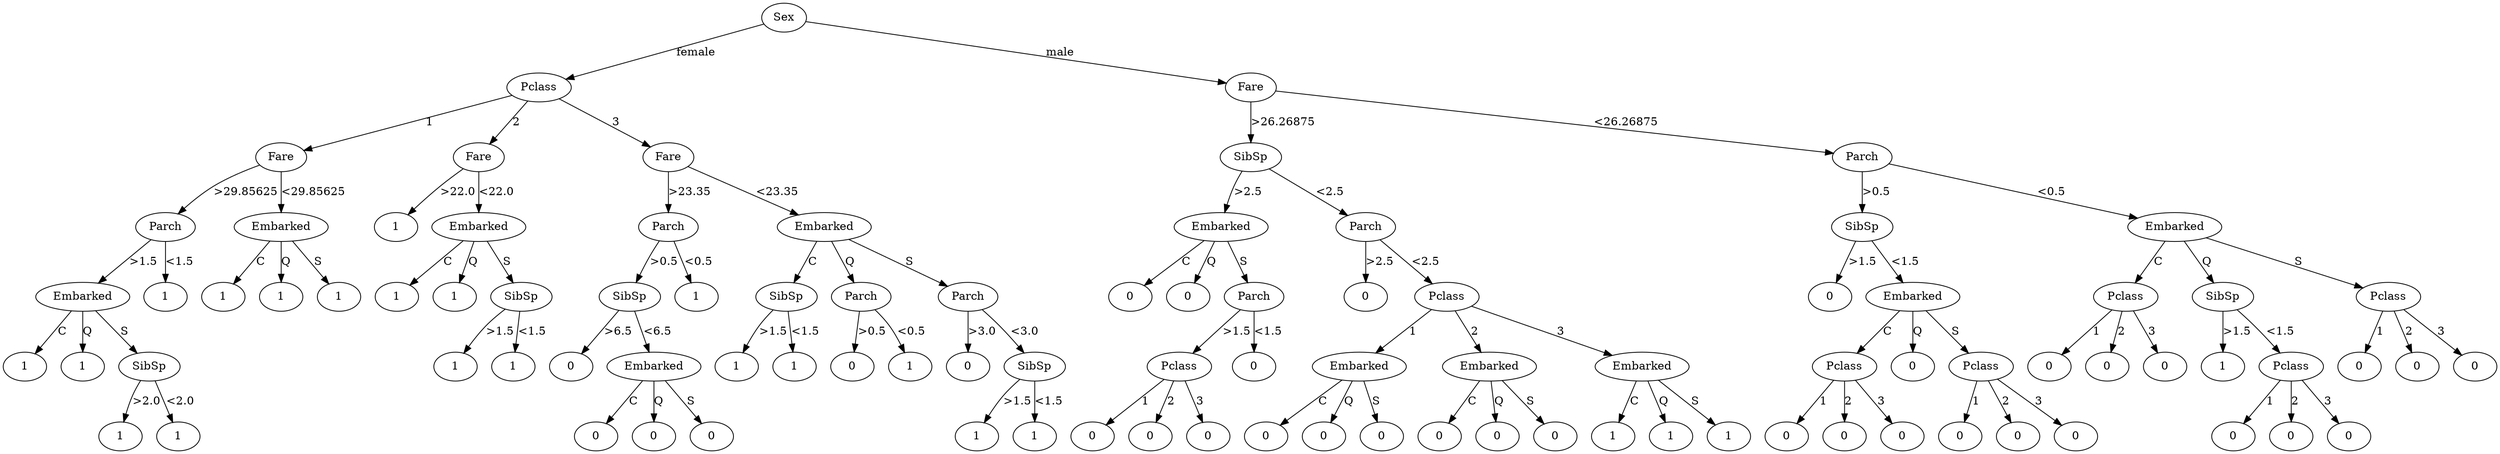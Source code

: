 // Decision Tree
digraph {
	149 [label=Sex]
	148 [label=Pclass]
	149 -> 148 [label=female]
	147 [label=Fare]
	148 -> 147 [label=1]
	146 [label=Parch]
	147 -> 146 [label=">29.85625"]
	145 [label=Embarked]
	146 -> 145 [label=">1.5"]
	144 [label=1]
	145 -> 144 [label=C]
	143 [label=1]
	145 -> 143 [label=Q]
	142 [label=SibSp]
	145 -> 142 [label=S]
	141 [label=1]
	142 -> 141 [label=">2.0"]
	140 [label=1]
	142 -> 140 [label="<2.0"]
	139 [label=1]
	146 -> 139 [label="<1.5"]
	138 [label=Embarked]
	147 -> 138 [label="<29.85625"]
	137 [label=1]
	138 -> 137 [label=C]
	136 [label=1]
	138 -> 136 [label=Q]
	135 [label=1]
	138 -> 135 [label=S]
	134 [label=Fare]
	148 -> 134 [label=2]
	133 [label=1]
	134 -> 133 [label=">22.0"]
	132 [label=Embarked]
	134 -> 132 [label="<22.0"]
	131 [label=1]
	132 -> 131 [label=C]
	130 [label=1]
	132 -> 130 [label=Q]
	129 [label=SibSp]
	132 -> 129 [label=S]
	128 [label=1]
	129 -> 128 [label=">1.5"]
	127 [label=1]
	129 -> 127 [label="<1.5"]
	126 [label=Fare]
	148 -> 126 [label=3]
	125 [label=Parch]
	126 -> 125 [label=">23.35"]
	124 [label=SibSp]
	125 -> 124 [label=">0.5"]
	123 [label=0]
	124 -> 123 [label=">6.5"]
	122 [label=Embarked]
	124 -> 122 [label="<6.5"]
	121 [label=0]
	122 -> 121 [label=C]
	120 [label=0]
	122 -> 120 [label=Q]
	119 [label=0]
	122 -> 119 [label=S]
	118 [label=1]
	125 -> 118 [label="<0.5"]
	117 [label=Embarked]
	126 -> 117 [label="<23.35"]
	116 [label=SibSp]
	117 -> 116 [label=C]
	115 [label=1]
	116 -> 115 [label=">1.5"]
	114 [label=1]
	116 -> 114 [label="<1.5"]
	113 [label=Parch]
	117 -> 113 [label=Q]
	112 [label=0]
	113 -> 112 [label=">0.5"]
	111 [label=1]
	113 -> 111 [label="<0.5"]
	110 [label=Parch]
	117 -> 110 [label=S]
	109 [label=0]
	110 -> 109 [label=">3.0"]
	108 [label=SibSp]
	110 -> 108 [label="<3.0"]
	107 [label=1]
	108 -> 107 [label=">1.5"]
	106 [label=1]
	108 -> 106 [label="<1.5"]
	105 [label=Fare]
	149 -> 105 [label=male]
	104 [label=SibSp]
	105 -> 104 [label=">26.26875"]
	103 [label=Embarked]
	104 -> 103 [label=">2.5"]
	102 [label=0]
	103 -> 102 [label=C]
	101 [label=0]
	103 -> 101 [label=Q]
	100 [label=Parch]
	103 -> 100 [label=S]
	99 [label=Pclass]
	100 -> 99 [label=">1.5"]
	98 [label=0]
	99 -> 98 [label=1]
	97 [label=0]
	99 -> 97 [label=2]
	96 [label=0]
	99 -> 96 [label=3]
	95 [label=0]
	100 -> 95 [label="<1.5"]
	94 [label=Parch]
	104 -> 94 [label="<2.5"]
	93 [label=0]
	94 -> 93 [label=">2.5"]
	92 [label=Pclass]
	94 -> 92 [label="<2.5"]
	91 [label=Embarked]
	92 -> 91 [label=1]
	90 [label=0]
	91 -> 90 [label=C]
	89 [label=0]
	91 -> 89 [label=Q]
	88 [label=0]
	91 -> 88 [label=S]
	87 [label=Embarked]
	92 -> 87 [label=2]
	86 [label=0]
	87 -> 86 [label=C]
	85 [label=0]
	87 -> 85 [label=Q]
	84 [label=0]
	87 -> 84 [label=S]
	83 [label=Embarked]
	92 -> 83 [label=3]
	82 [label=1]
	83 -> 82 [label=C]
	81 [label=1]
	83 -> 81 [label=Q]
	80 [label=1]
	83 -> 80 [label=S]
	79 [label=Parch]
	105 -> 79 [label="<26.26875"]
	78 [label=SibSp]
	79 -> 78 [label=">0.5"]
	77 [label=0]
	78 -> 77 [label=">1.5"]
	76 [label=Embarked]
	78 -> 76 [label="<1.5"]
	75 [label=Pclass]
	76 -> 75 [label=C]
	74 [label=0]
	75 -> 74 [label=1]
	73 [label=0]
	75 -> 73 [label=2]
	72 [label=0]
	75 -> 72 [label=3]
	71 [label=0]
	76 -> 71 [label=Q]
	70 [label=Pclass]
	76 -> 70 [label=S]
	69 [label=0]
	70 -> 69 [label=1]
	68 [label=0]
	70 -> 68 [label=2]
	67 [label=0]
	70 -> 67 [label=3]
	66 [label=Embarked]
	79 -> 66 [label="<0.5"]
	65 [label=Pclass]
	66 -> 65 [label=C]
	64 [label=0]
	65 -> 64 [label=1]
	63 [label=0]
	65 -> 63 [label=2]
	62 [label=0]
	65 -> 62 [label=3]
	61 [label=SibSp]
	66 -> 61 [label=Q]
	60 [label=1]
	61 -> 60 [label=">1.5"]
	59 [label=Pclass]
	61 -> 59 [label="<1.5"]
	58 [label=0]
	59 -> 58 [label=1]
	57 [label=0]
	59 -> 57 [label=2]
	56 [label=0]
	59 -> 56 [label=3]
	55 [label=Pclass]
	66 -> 55 [label=S]
	54 [label=0]
	55 -> 54 [label=1]
	53 [label=0]
	55 -> 53 [label=2]
	52 [label=0]
	55 -> 52 [label=3]
}
